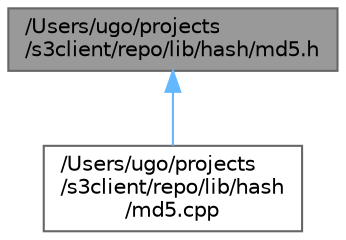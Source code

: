digraph "/Users/ugo/projects/s3client/repo/lib/hash/md5.h"
{
 // INTERACTIVE_SVG=YES
 // LATEX_PDF_SIZE
  bgcolor="transparent";
  edge [fontname=Helvetica,fontsize=10,labelfontname=Helvetica,labelfontsize=10];
  node [fontname=Helvetica,fontsize=10,shape=box,height=0.2,width=0.4];
  Node1 [id="Node000001",label="/Users/ugo/projects\l/s3client/repo/lib/hash/md5.h",height=0.2,width=0.4,color="gray40", fillcolor="grey60", style="filled", fontcolor="black",tooltip="declaration of MD5 hashing functions."];
  Node1 -> Node2 [id="edge1_Node000001_Node000002",dir="back",color="steelblue1",style="solid",tooltip=" "];
  Node2 [id="Node000002",label="/Users/ugo/projects\l/s3client/repo/lib/hash\l/md5.cpp",height=0.2,width=0.4,color="grey40", fillcolor="white", style="filled",URL="$md5_8cpp.html",tooltip="Implementation of MD5 algorithm,."];
}
